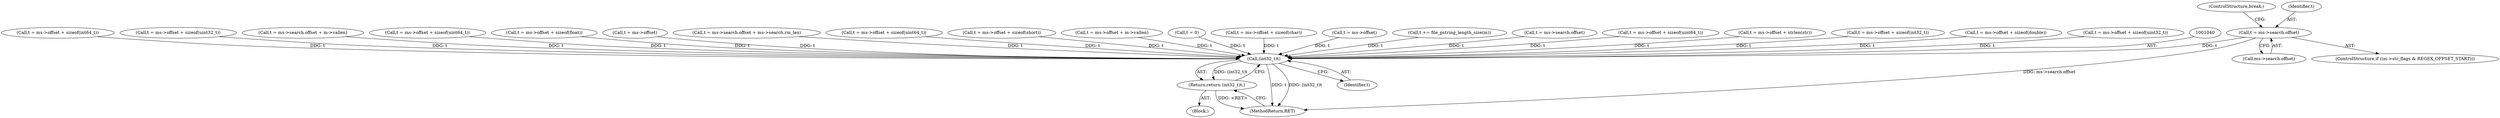 digraph "0_file_4a284c89d6ef11aca34da65da7d673050a5ea320_5@pointer" {
"1000978" [label="(Call,t = ms->search.offset)"];
"1001039" [label="(Call,(int32_t)t)"];
"1001038" [label="(Return,return (int32_t)t;)"];
"1000414" [label="(Call,t = ms->offset + sizeof(int64_t))"];
"1000997" [label="(ControlStructure,break;)"];
"1000626" [label="(Call,t = ms->offset + sizeof(uint32_t))"];
"1000979" [label="(Identifier,t)"];
"1000986" [label="(Call,t = ms->search.offset + m->vallen)"];
"1000696" [label="(Call,t = ms->offset + sizeof(uint64_t))"];
"1001039" [label="(Call,(int32_t)t)"];
"1000797" [label="(Call,t = ms->offset + sizeof(float))"];
"1001013" [label="(Call,t = ms->offset)"];
"1000939" [label="(Call,t = ms->search.offset + ms->search.rm_len)"];
"1000661" [label="(Call,t = ms->offset + sizeof(uint64_t))"];
"1000265" [label="(Call,t = ms->offset + sizeof(short))"];
"1000458" [label="(Call,t = ms->offset + m->vallen)"];
"1000109" [label="(Call,t = 0)"];
"1001042" [label="(MethodReturn,RET)"];
"1001041" [label="(Identifier,t)"];
"1000190" [label="(Call,t = ms->offset + sizeof(char))"];
"1001022" [label="(Call,t = ms->offset)"];
"1000558" [label="(Call,t += file_pstring_length_size(m))"];
"1000931" [label="(Call,t = ms->search.offset)"];
"1000978" [label="(Call,t = ms->search.offset)"];
"1000104" [label="(Block,)"];
"1000731" [label="(Call,t = ms->offset + sizeof(uint64_t))"];
"1000475" [label="(Call,t = ms->offset + strlen(str))"];
"1000980" [label="(Call,ms->search.offset)"];
"1000341" [label="(Call,t = ms->offset + sizeof(int32_t))"];
"1001038" [label="(Return,return (int32_t)t;)"];
"1000972" [label="(ControlStructure,if ((m->str_flags & REGEX_OFFSET_START)))"];
"1000863" [label="(Call,t = ms->offset + sizeof(double))"];
"1000590" [label="(Call,t = ms->offset + sizeof(uint32_t))"];
"1000978" -> "1000972"  [label="AST: "];
"1000978" -> "1000980"  [label="CFG: "];
"1000979" -> "1000978"  [label="AST: "];
"1000980" -> "1000978"  [label="AST: "];
"1000997" -> "1000978"  [label="CFG: "];
"1000978" -> "1001042"  [label="DDG: ms->search.offset"];
"1000978" -> "1001039"  [label="DDG: t"];
"1001039" -> "1001038"  [label="AST: "];
"1001039" -> "1001041"  [label="CFG: "];
"1001040" -> "1001039"  [label="AST: "];
"1001041" -> "1001039"  [label="AST: "];
"1001038" -> "1001039"  [label="CFG: "];
"1001039" -> "1001042"  [label="DDG: t"];
"1001039" -> "1001042"  [label="DDG: (int32_t)t"];
"1001039" -> "1001038"  [label="DDG: (int32_t)t"];
"1000661" -> "1001039"  [label="DDG: t"];
"1000626" -> "1001039"  [label="DDG: t"];
"1000590" -> "1001039"  [label="DDG: t"];
"1000341" -> "1001039"  [label="DDG: t"];
"1000414" -> "1001039"  [label="DDG: t"];
"1001013" -> "1001039"  [label="DDG: t"];
"1000931" -> "1001039"  [label="DDG: t"];
"1001022" -> "1001039"  [label="DDG: t"];
"1000731" -> "1001039"  [label="DDG: t"];
"1000696" -> "1001039"  [label="DDG: t"];
"1000458" -> "1001039"  [label="DDG: t"];
"1000475" -> "1001039"  [label="DDG: t"];
"1000863" -> "1001039"  [label="DDG: t"];
"1000190" -> "1001039"  [label="DDG: t"];
"1000939" -> "1001039"  [label="DDG: t"];
"1000986" -> "1001039"  [label="DDG: t"];
"1000558" -> "1001039"  [label="DDG: t"];
"1000265" -> "1001039"  [label="DDG: t"];
"1000797" -> "1001039"  [label="DDG: t"];
"1000109" -> "1001039"  [label="DDG: t"];
"1001038" -> "1000104"  [label="AST: "];
"1001042" -> "1001038"  [label="CFG: "];
"1001038" -> "1001042"  [label="DDG: <RET>"];
}
